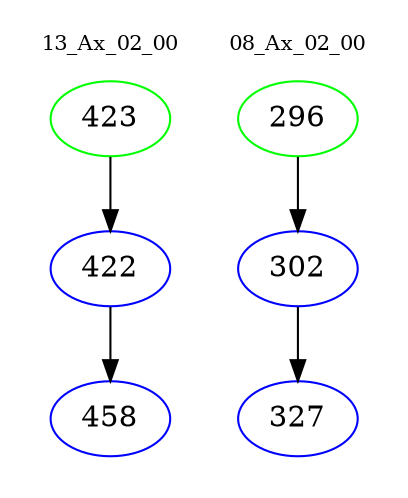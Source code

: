 digraph{
subgraph cluster_0 {
color = white
label = "13_Ax_02_00";
fontsize=10;
T0_423 [label="423", color="green"]
T0_423 -> T0_422 [color="black"]
T0_422 [label="422", color="blue"]
T0_422 -> T0_458 [color="black"]
T0_458 [label="458", color="blue"]
}
subgraph cluster_1 {
color = white
label = "08_Ax_02_00";
fontsize=10;
T1_296 [label="296", color="green"]
T1_296 -> T1_302 [color="black"]
T1_302 [label="302", color="blue"]
T1_302 -> T1_327 [color="black"]
T1_327 [label="327", color="blue"]
}
}
